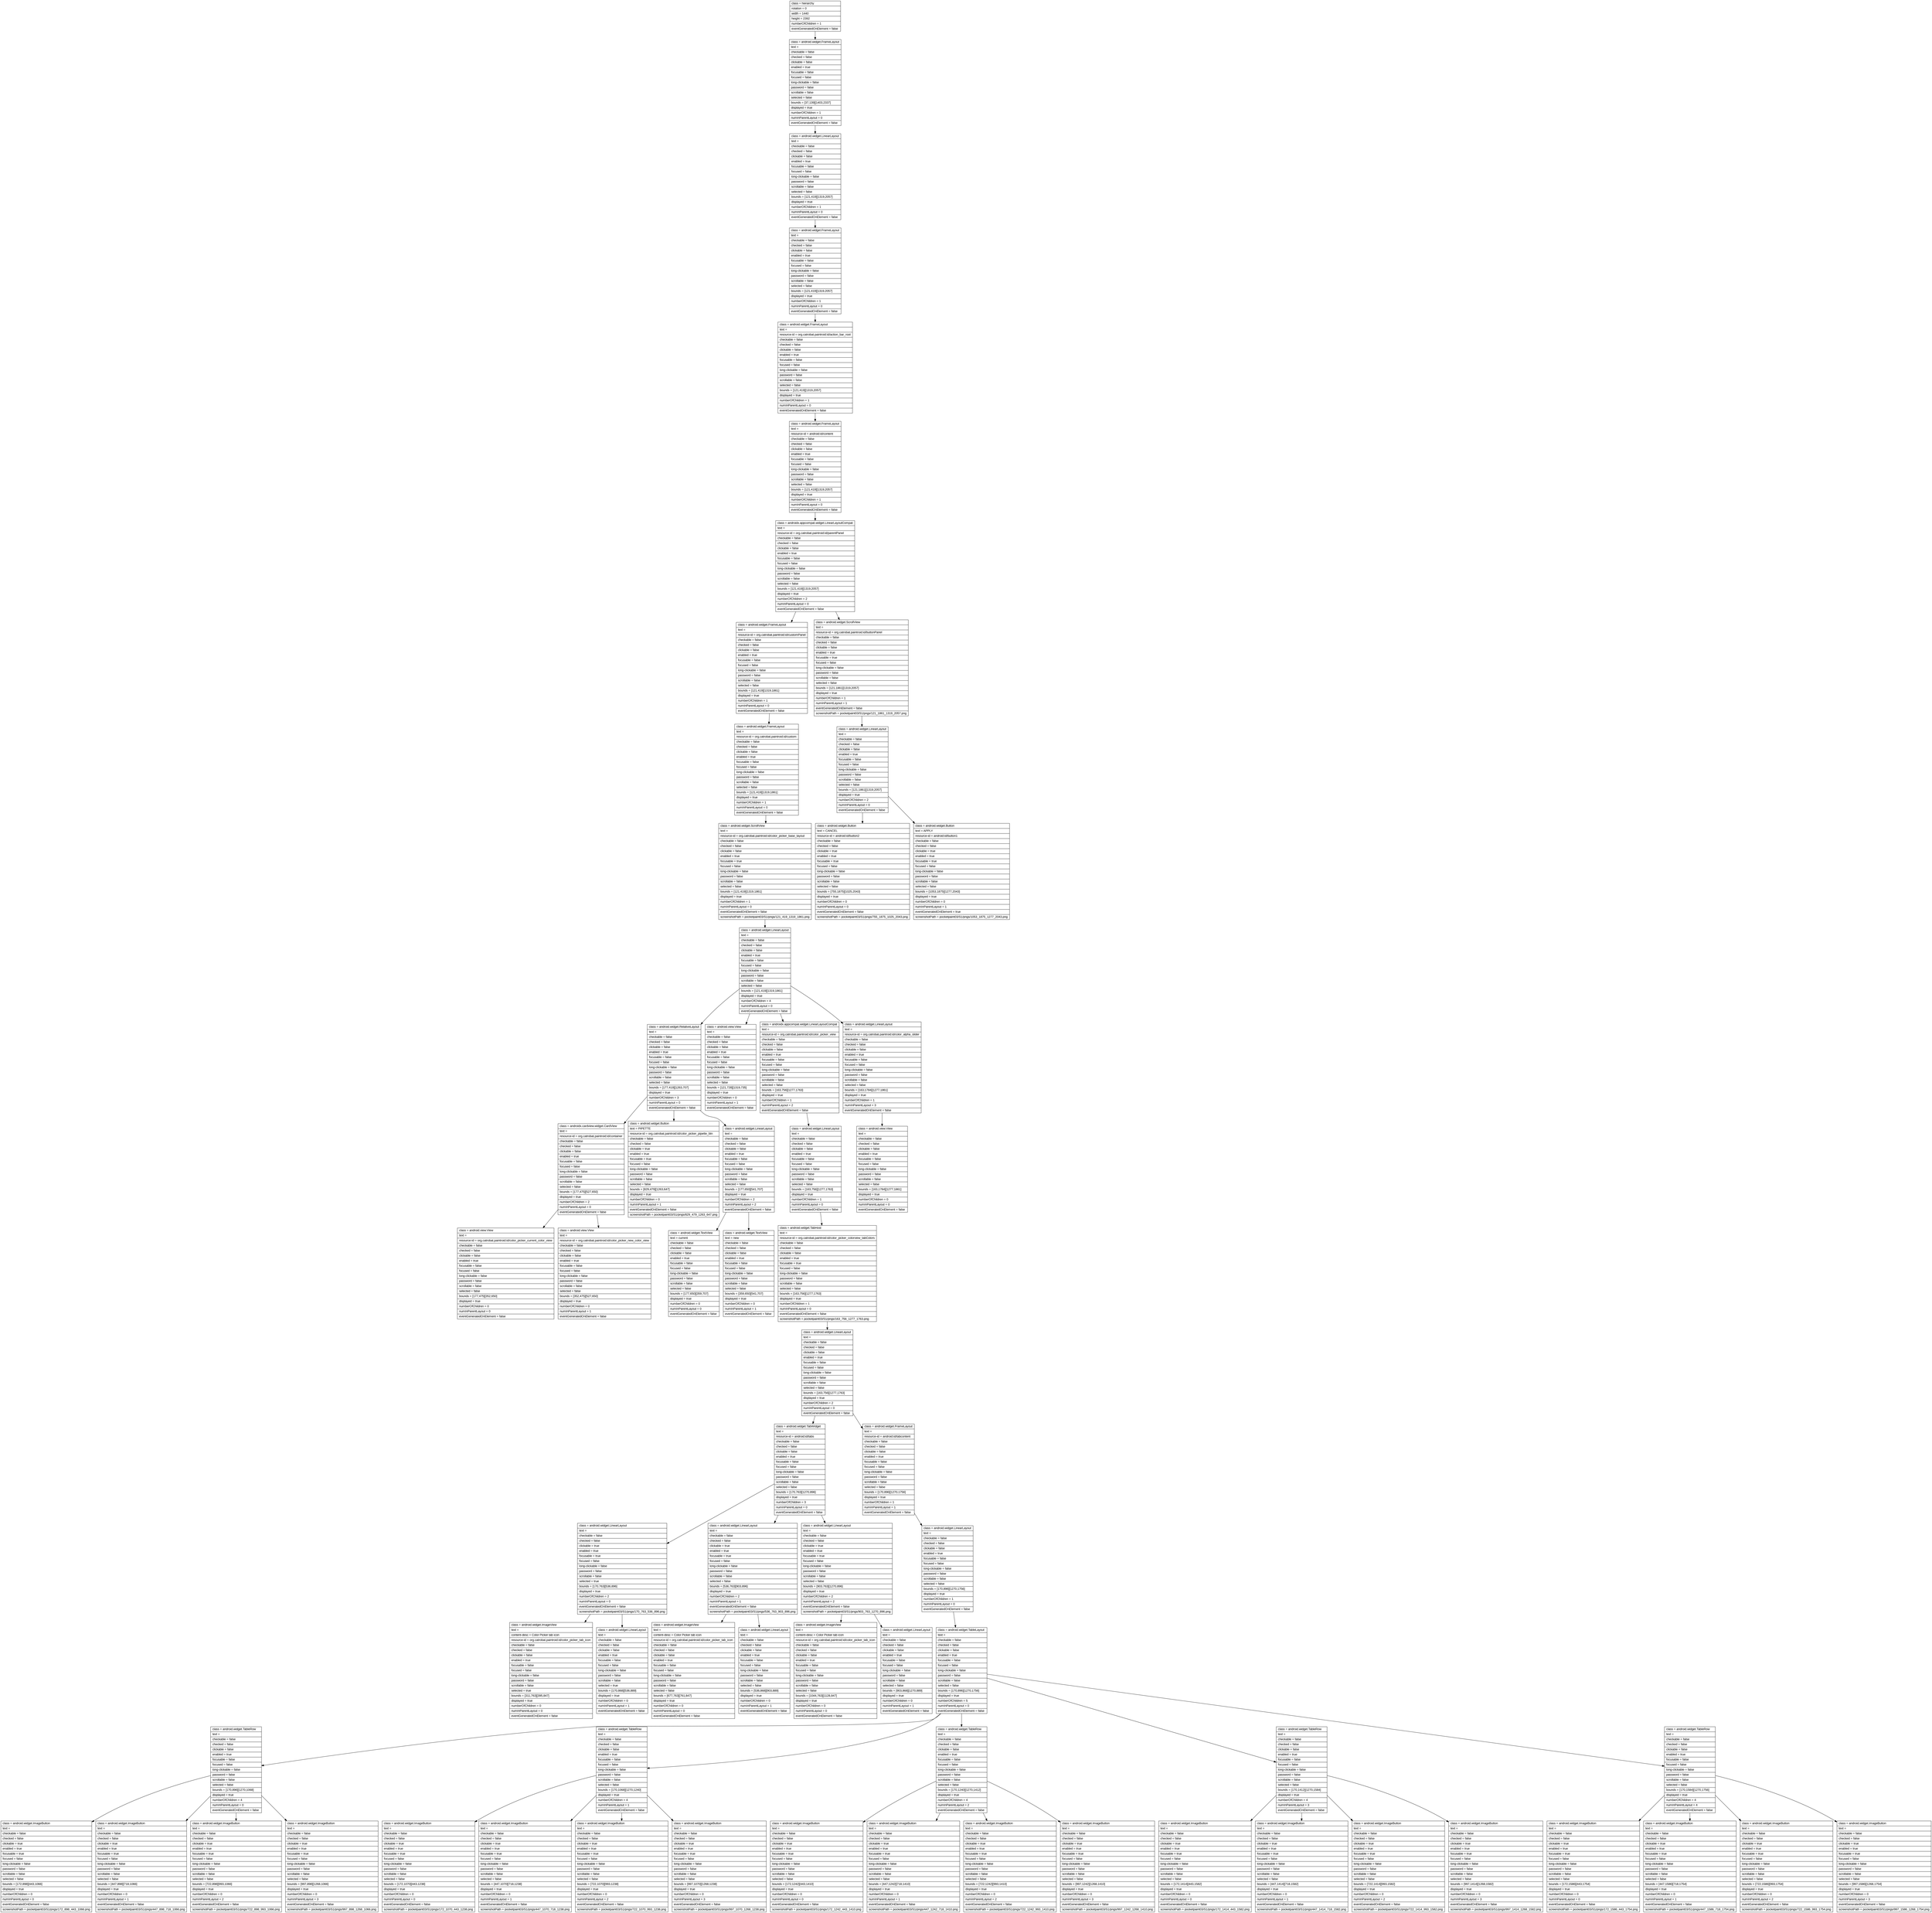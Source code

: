 digraph Layout {

	node [shape=record fontname=Arial];

	0	[label="{class = hierarchy\l|rotation = 0\l|width = 1440\l|height = 2392\l|numberOfChildren = 1\l|eventGeneratedOnElement = false \l}"]
	1	[label="{class = android.widget.FrameLayout\l|text = \l|checkable = false\l|checked = false\l|clickable = false\l|enabled = true\l|focusable = false\l|focused = false\l|long-clickable = false\l|password = false\l|scrollable = false\l|selected = false\l|bounds = [37,139][1403,2337]\l|displayed = true\l|numberOfChildren = 1\l|numInParentLayout = 0\l|eventGeneratedOnElement = false \l}"]
	2	[label="{class = android.widget.LinearLayout\l|text = \l|checkable = false\l|checked = false\l|clickable = false\l|enabled = true\l|focusable = false\l|focused = false\l|long-clickable = false\l|password = false\l|scrollable = false\l|selected = false\l|bounds = [121,419][1319,2057]\l|displayed = true\l|numberOfChildren = 1\l|numInParentLayout = 0\l|eventGeneratedOnElement = false \l}"]
	3	[label="{class = android.widget.FrameLayout\l|text = \l|checkable = false\l|checked = false\l|clickable = false\l|enabled = true\l|focusable = false\l|focused = false\l|long-clickable = false\l|password = false\l|scrollable = false\l|selected = false\l|bounds = [121,419][1319,2057]\l|displayed = true\l|numberOfChildren = 1\l|numInParentLayout = 0\l|eventGeneratedOnElement = false \l}"]
	4	[label="{class = android.widget.FrameLayout\l|text = \l|resource-id = org.catrobat.paintroid:id/action_bar_root\l|checkable = false\l|checked = false\l|clickable = false\l|enabled = true\l|focusable = false\l|focused = false\l|long-clickable = false\l|password = false\l|scrollable = false\l|selected = false\l|bounds = [121,419][1319,2057]\l|displayed = true\l|numberOfChildren = 1\l|numInParentLayout = 0\l|eventGeneratedOnElement = false \l}"]
	5	[label="{class = android.widget.FrameLayout\l|text = \l|resource-id = android:id/content\l|checkable = false\l|checked = false\l|clickable = false\l|enabled = true\l|focusable = false\l|focused = false\l|long-clickable = false\l|password = false\l|scrollable = false\l|selected = false\l|bounds = [121,419][1319,2057]\l|displayed = true\l|numberOfChildren = 1\l|numInParentLayout = 0\l|eventGeneratedOnElement = false \l}"]
	6	[label="{class = androidx.appcompat.widget.LinearLayoutCompat\l|text = \l|resource-id = org.catrobat.paintroid:id/parentPanel\l|checkable = false\l|checked = false\l|clickable = false\l|enabled = true\l|focusable = false\l|focused = false\l|long-clickable = false\l|password = false\l|scrollable = false\l|selected = false\l|bounds = [121,419][1319,2057]\l|displayed = true\l|numberOfChildren = 2\l|numInParentLayout = 0\l|eventGeneratedOnElement = false \l}"]
	7	[label="{class = android.widget.FrameLayout\l|text = \l|resource-id = org.catrobat.paintroid:id/customPanel\l|checkable = false\l|checked = false\l|clickable = false\l|enabled = true\l|focusable = false\l|focused = false\l|long-clickable = false\l|password = false\l|scrollable = false\l|selected = false\l|bounds = [121,419][1319,1861]\l|displayed = true\l|numberOfChildren = 1\l|numInParentLayout = 0\l|eventGeneratedOnElement = false \l}"]
	8	[label="{class = android.widget.ScrollView\l|text = \l|resource-id = org.catrobat.paintroid:id/buttonPanel\l|checkable = false\l|checked = false\l|clickable = false\l|enabled = true\l|focusable = true\l|focused = false\l|long-clickable = false\l|password = false\l|scrollable = false\l|selected = false\l|bounds = [121,1861][1319,2057]\l|displayed = true\l|numberOfChildren = 1\l|numInParentLayout = 1\l|eventGeneratedOnElement = false \l|screenshotPath = pocketpaint03/S1/pngs/121_1861_1319_2057.png\l}"]
	9	[label="{class = android.widget.FrameLayout\l|text = \l|resource-id = org.catrobat.paintroid:id/custom\l|checkable = false\l|checked = false\l|clickable = false\l|enabled = true\l|focusable = false\l|focused = false\l|long-clickable = false\l|password = false\l|scrollable = false\l|selected = false\l|bounds = [121,419][1319,1861]\l|displayed = true\l|numberOfChildren = 1\l|numInParentLayout = 0\l|eventGeneratedOnElement = false \l}"]
	10	[label="{class = android.widget.LinearLayout\l|text = \l|checkable = false\l|checked = false\l|clickable = false\l|enabled = true\l|focusable = false\l|focused = false\l|long-clickable = false\l|password = false\l|scrollable = false\l|selected = false\l|bounds = [121,1861][1319,2057]\l|displayed = true\l|numberOfChildren = 2\l|numInParentLayout = 0\l|eventGeneratedOnElement = false \l}"]
	11	[label="{class = android.widget.ScrollView\l|text = \l|resource-id = org.catrobat.paintroid:id/color_picker_base_layout\l|checkable = false\l|checked = false\l|clickable = false\l|enabled = true\l|focusable = true\l|focused = false\l|long-clickable = false\l|password = false\l|scrollable = false\l|selected = false\l|bounds = [121,419][1319,1861]\l|displayed = true\l|numberOfChildren = 1\l|numInParentLayout = 0\l|eventGeneratedOnElement = false \l|screenshotPath = pocketpaint03/S1/pngs/121_419_1319_1861.png\l}"]
	12	[label="{class = android.widget.Button\l|text = CANCEL\l|resource-id = android:id/button2\l|checkable = false\l|checked = false\l|clickable = true\l|enabled = true\l|focusable = true\l|focused = false\l|long-clickable = false\l|password = false\l|scrollable = false\l|selected = false\l|bounds = [755,1875][1025,2043]\l|displayed = true\l|numberOfChildren = 0\l|numInParentLayout = 0\l|eventGeneratedOnElement = false \l|screenshotPath = pocketpaint03/S1/pngs/755_1875_1025_2043.png\l}"]
	13	[label="{class = android.widget.Button\l|text = APPLY\l|resource-id = android:id/button1\l|checkable = false\l|checked = false\l|clickable = true\l|enabled = true\l|focusable = true\l|focused = false\l|long-clickable = false\l|password = false\l|scrollable = false\l|selected = false\l|bounds = [1053,1875][1277,2043]\l|displayed = true\l|numberOfChildren = 0\l|numInParentLayout = 1\l|eventGeneratedOnElement = true \l|screenshotPath = pocketpaint03/S1/pngs/1053_1875_1277_2043.png\l}"]
	14	[label="{class = android.widget.LinearLayout\l|text = \l|checkable = false\l|checked = false\l|clickable = false\l|enabled = true\l|focusable = false\l|focused = false\l|long-clickable = false\l|password = false\l|scrollable = false\l|selected = false\l|bounds = [121,419][1319,1861]\l|displayed = true\l|numberOfChildren = 4\l|numInParentLayout = 0\l|eventGeneratedOnElement = false \l}"]
	15	[label="{class = android.widget.RelativeLayout\l|text = \l|checkable = false\l|checked = false\l|clickable = false\l|enabled = true\l|focusable = false\l|focused = false\l|long-clickable = false\l|password = false\l|scrollable = false\l|selected = false\l|bounds = [177,419][1263,707]\l|displayed = true\l|numberOfChildren = 3\l|numInParentLayout = 0\l|eventGeneratedOnElement = false \l}"]
	16	[label="{class = android.view.View\l|text = \l|checkable = false\l|checked = false\l|clickable = false\l|enabled = true\l|focusable = false\l|focused = false\l|long-clickable = false\l|password = false\l|scrollable = false\l|selected = false\l|bounds = [121,728][1319,735]\l|displayed = true\l|numberOfChildren = 0\l|numInParentLayout = 1\l|eventGeneratedOnElement = false \l}"]
	17	[label="{class = androidx.appcompat.widget.LinearLayoutCompat\l|text = \l|resource-id = org.catrobat.paintroid:id/color_picker_view\l|checkable = false\l|checked = false\l|clickable = false\l|enabled = true\l|focusable = false\l|focused = false\l|long-clickable = false\l|password = false\l|scrollable = false\l|selected = false\l|bounds = [163,756][1277,1763]\l|displayed = true\l|numberOfChildren = 1\l|numInParentLayout = 2\l|eventGeneratedOnElement = false \l}"]
	18	[label="{class = android.widget.LinearLayout\l|text = \l|resource-id = org.catrobat.paintroid:id/color_alpha_slider\l|checkable = false\l|checked = false\l|clickable = false\l|enabled = true\l|focusable = false\l|focused = false\l|long-clickable = false\l|password = false\l|scrollable = false\l|selected = false\l|bounds = [163,1784][1277,1861]\l|displayed = true\l|numberOfChildren = 1\l|numInParentLayout = 3\l|eventGeneratedOnElement = false \l}"]
	19	[label="{class = androidx.cardview.widget.CardView\l|text = \l|resource-id = org.catrobat.paintroid:id/container\l|checkable = false\l|checked = false\l|clickable = false\l|enabled = true\l|focusable = false\l|focused = false\l|long-clickable = false\l|password = false\l|scrollable = false\l|selected = false\l|bounds = [177,475][527,650]\l|displayed = true\l|numberOfChildren = 2\l|numInParentLayout = 0\l|eventGeneratedOnElement = false \l}"]
	20	[label="{class = android.widget.Button\l|text = PIPETTE\l|resource-id = org.catrobat.paintroid:id/color_picker_pipette_btn\l|checkable = false\l|checked = false\l|clickable = true\l|enabled = true\l|focusable = true\l|focused = false\l|long-clickable = false\l|password = false\l|scrollable = false\l|selected = false\l|bounds = [829,479][1263,647]\l|displayed = true\l|numberOfChildren = 0\l|numInParentLayout = 1\l|eventGeneratedOnElement = false \l|screenshotPath = pocketpaint03/S1/pngs/829_479_1263_647.png\l}"]
	21	[label="{class = android.widget.LinearLayout\l|text = \l|checkable = false\l|checked = false\l|clickable = false\l|enabled = true\l|focusable = false\l|focused = false\l|long-clickable = false\l|password = false\l|scrollable = false\l|selected = false\l|bounds = [177,650][541,707]\l|displayed = true\l|numberOfChildren = 2\l|numInParentLayout = 2\l|eventGeneratedOnElement = false \l}"]
	22	[label="{class = android.widget.LinearLayout\l|text = \l|checkable = false\l|checked = false\l|clickable = false\l|enabled = true\l|focusable = false\l|focused = false\l|long-clickable = false\l|password = false\l|scrollable = false\l|selected = false\l|bounds = [163,756][1277,1763]\l|displayed = true\l|numberOfChildren = 1\l|numInParentLayout = 0\l|eventGeneratedOnElement = false \l}"]
	23	[label="{class = android.view.View\l|text = \l|checkable = false\l|checked = false\l|clickable = false\l|enabled = true\l|focusable = false\l|focused = false\l|long-clickable = false\l|password = false\l|scrollable = false\l|selected = false\l|bounds = [163,1784][1277,1861]\l|displayed = true\l|numberOfChildren = 0\l|numInParentLayout = 0\l|eventGeneratedOnElement = false \l}"]
	24	[label="{class = android.view.View\l|text = \l|resource-id = org.catrobat.paintroid:id/color_picker_current_color_view\l|checkable = false\l|checked = false\l|clickable = false\l|enabled = true\l|focusable = false\l|focused = false\l|long-clickable = false\l|password = false\l|scrollable = false\l|selected = false\l|bounds = [177,475][352,650]\l|displayed = true\l|numberOfChildren = 0\l|numInParentLayout = 0\l|eventGeneratedOnElement = false \l}"]
	25	[label="{class = android.view.View\l|text = \l|resource-id = org.catrobat.paintroid:id/color_picker_new_color_view\l|checkable = false\l|checked = false\l|clickable = false\l|enabled = true\l|focusable = false\l|focused = false\l|long-clickable = false\l|password = false\l|scrollable = false\l|selected = false\l|bounds = [352,475][527,650]\l|displayed = true\l|numberOfChildren = 0\l|numInParentLayout = 1\l|eventGeneratedOnElement = false \l}"]
	26	[label="{class = android.widget.TextView\l|text = current\l|checkable = false\l|checked = false\l|clickable = false\l|enabled = true\l|focusable = false\l|focused = false\l|long-clickable = false\l|password = false\l|scrollable = false\l|selected = false\l|bounds = [177,650][359,707]\l|displayed = true\l|numberOfChildren = 0\l|numInParentLayout = 0\l|eventGeneratedOnElement = false \l}"]
	27	[label="{class = android.widget.TextView\l|text = new\l|checkable = false\l|checked = false\l|clickable = false\l|enabled = true\l|focusable = false\l|focused = false\l|long-clickable = false\l|password = false\l|scrollable = false\l|selected = false\l|bounds = [359,650][541,707]\l|displayed = true\l|numberOfChildren = 0\l|numInParentLayout = 1\l|eventGeneratedOnElement = false \l}"]
	28	[label="{class = android.widget.TabHost\l|text = \l|resource-id = org.catrobat.paintroid:id/color_picker_colorview_tabColors\l|checkable = false\l|checked = false\l|clickable = false\l|enabled = true\l|focusable = true\l|focused = false\l|long-clickable = false\l|password = false\l|scrollable = false\l|selected = false\l|bounds = [163,756][1277,1763]\l|displayed = true\l|numberOfChildren = 1\l|numInParentLayout = 0\l|eventGeneratedOnElement = false \l|screenshotPath = pocketpaint03/S1/pngs/163_756_1277_1763.png\l}"]
	29	[label="{class = android.widget.LinearLayout\l|text = \l|checkable = false\l|checked = false\l|clickable = false\l|enabled = true\l|focusable = false\l|focused = false\l|long-clickable = false\l|password = false\l|scrollable = false\l|selected = false\l|bounds = [163,756][1277,1763]\l|displayed = true\l|numberOfChildren = 2\l|numInParentLayout = 0\l|eventGeneratedOnElement = false \l}"]
	30	[label="{class = android.widget.TabWidget\l|text = \l|resource-id = android:id/tabs\l|checkable = false\l|checked = false\l|clickable = false\l|enabled = true\l|focusable = false\l|focused = false\l|long-clickable = false\l|password = false\l|scrollable = false\l|selected = false\l|bounds = [170,763][1270,896]\l|displayed = true\l|numberOfChildren = 3\l|numInParentLayout = 0\l|eventGeneratedOnElement = false \l}"]
	31	[label="{class = android.widget.FrameLayout\l|text = \l|resource-id = android:id/tabcontent\l|checkable = false\l|checked = false\l|clickable = false\l|enabled = true\l|focusable = false\l|focused = false\l|long-clickable = false\l|password = false\l|scrollable = false\l|selected = false\l|bounds = [170,896][1270,1756]\l|displayed = true\l|numberOfChildren = 1\l|numInParentLayout = 1\l|eventGeneratedOnElement = false \l}"]
	32	[label="{class = android.widget.LinearLayout\l|text = \l|checkable = false\l|checked = false\l|clickable = true\l|enabled = true\l|focusable = true\l|focused = false\l|long-clickable = false\l|password = false\l|scrollable = false\l|selected = true\l|bounds = [170,763][536,896]\l|displayed = true\l|numberOfChildren = 2\l|numInParentLayout = 0\l|eventGeneratedOnElement = false \l|screenshotPath = pocketpaint03/S1/pngs/170_763_536_896.png\l}"]
	33	[label="{class = android.widget.LinearLayout\l|text = \l|checkable = false\l|checked = false\l|clickable = true\l|enabled = true\l|focusable = true\l|focused = false\l|long-clickable = false\l|password = false\l|scrollable = false\l|selected = false\l|bounds = [536,763][903,896]\l|displayed = true\l|numberOfChildren = 2\l|numInParentLayout = 1\l|eventGeneratedOnElement = false \l|screenshotPath = pocketpaint03/S1/pngs/536_763_903_896.png\l}"]
	34	[label="{class = android.widget.LinearLayout\l|text = \l|checkable = false\l|checked = false\l|clickable = true\l|enabled = true\l|focusable = true\l|focused = false\l|long-clickable = false\l|password = false\l|scrollable = false\l|selected = false\l|bounds = [903,763][1270,896]\l|displayed = true\l|numberOfChildren = 2\l|numInParentLayout = 2\l|eventGeneratedOnElement = false \l|screenshotPath = pocketpaint03/S1/pngs/903_763_1270_896.png\l}"]
	35	[label="{class = android.widget.LinearLayout\l|text = \l|checkable = false\l|checked = false\l|clickable = false\l|enabled = true\l|focusable = false\l|focused = false\l|long-clickable = false\l|password = false\l|scrollable = false\l|selected = false\l|bounds = [170,896][1270,1756]\l|displayed = true\l|numberOfChildren = 1\l|numInParentLayout = 0\l|eventGeneratedOnElement = false \l}"]
	36	[label="{class = android.widget.ImageView\l|text = \l|content-desc = Color Picker tab icon\l|resource-id = org.catrobat.paintroid:id/color_picker_tab_icon\l|checkable = false\l|checked = false\l|clickable = false\l|enabled = true\l|focusable = false\l|focused = false\l|long-clickable = false\l|password = false\l|scrollable = false\l|selected = true\l|bounds = [311,763][395,847]\l|displayed = true\l|numberOfChildren = 0\l|numInParentLayout = 0\l|eventGeneratedOnElement = false \l}"]
	37	[label="{class = android.widget.LinearLayout\l|text = \l|checkable = false\l|checked = false\l|clickable = false\l|enabled = true\l|focusable = false\l|focused = false\l|long-clickable = false\l|password = false\l|scrollable = false\l|selected = true\l|bounds = [170,868][536,889]\l|displayed = true\l|numberOfChildren = 0\l|numInParentLayout = 1\l|eventGeneratedOnElement = false \l}"]
	38	[label="{class = android.widget.ImageView\l|text = \l|content-desc = Color Picker tab icon\l|resource-id = org.catrobat.paintroid:id/color_picker_tab_icon\l|checkable = false\l|checked = false\l|clickable = false\l|enabled = true\l|focusable = false\l|focused = false\l|long-clickable = false\l|password = false\l|scrollable = false\l|selected = false\l|bounds = [677,763][761,847]\l|displayed = true\l|numberOfChildren = 0\l|numInParentLayout = 0\l|eventGeneratedOnElement = false \l}"]
	39	[label="{class = android.widget.LinearLayout\l|text = \l|checkable = false\l|checked = false\l|clickable = false\l|enabled = true\l|focusable = false\l|focused = false\l|long-clickable = false\l|password = false\l|scrollable = false\l|selected = false\l|bounds = [536,868][903,889]\l|displayed = true\l|numberOfChildren = 0\l|numInParentLayout = 1\l|eventGeneratedOnElement = false \l}"]
	40	[label="{class = android.widget.ImageView\l|text = \l|content-desc = Color Picker tab icon\l|resource-id = org.catrobat.paintroid:id/color_picker_tab_icon\l|checkable = false\l|checked = false\l|clickable = false\l|enabled = true\l|focusable = false\l|focused = false\l|long-clickable = false\l|password = false\l|scrollable = false\l|selected = false\l|bounds = [1044,763][1128,847]\l|displayed = true\l|numberOfChildren = 0\l|numInParentLayout = 0\l|eventGeneratedOnElement = false \l}"]
	41	[label="{class = android.widget.LinearLayout\l|text = \l|checkable = false\l|checked = false\l|clickable = false\l|enabled = true\l|focusable = false\l|focused = false\l|long-clickable = false\l|password = false\l|scrollable = false\l|selected = false\l|bounds = [903,868][1270,889]\l|displayed = true\l|numberOfChildren = 0\l|numInParentLayout = 1\l|eventGeneratedOnElement = false \l}"]
	42	[label="{class = android.widget.TableLayout\l|text = \l|checkable = false\l|checked = false\l|clickable = false\l|enabled = true\l|focusable = false\l|focused = false\l|long-clickable = false\l|password = false\l|scrollable = false\l|selected = false\l|bounds = [170,896][1270,1756]\l|displayed = true\l|numberOfChildren = 5\l|numInParentLayout = 0\l|eventGeneratedOnElement = false \l}"]
	43	[label="{class = android.widget.TableRow\l|text = \l|checkable = false\l|checked = false\l|clickable = false\l|enabled = true\l|focusable = false\l|focused = false\l|long-clickable = false\l|password = false\l|scrollable = false\l|selected = false\l|bounds = [170,896][1270,1068]\l|displayed = true\l|numberOfChildren = 4\l|numInParentLayout = 0\l|eventGeneratedOnElement = false \l}"]
	44	[label="{class = android.widget.TableRow\l|text = \l|checkable = false\l|checked = false\l|clickable = false\l|enabled = true\l|focusable = false\l|focused = false\l|long-clickable = false\l|password = false\l|scrollable = false\l|selected = false\l|bounds = [170,1068][1270,1240]\l|displayed = true\l|numberOfChildren = 4\l|numInParentLayout = 1\l|eventGeneratedOnElement = false \l}"]
	45	[label="{class = android.widget.TableRow\l|text = \l|checkable = false\l|checked = false\l|clickable = false\l|enabled = true\l|focusable = false\l|focused = false\l|long-clickable = false\l|password = false\l|scrollable = false\l|selected = false\l|bounds = [170,1240][1270,1412]\l|displayed = true\l|numberOfChildren = 4\l|numInParentLayout = 2\l|eventGeneratedOnElement = false \l}"]
	46	[label="{class = android.widget.TableRow\l|text = \l|checkable = false\l|checked = false\l|clickable = false\l|enabled = true\l|focusable = false\l|focused = false\l|long-clickable = false\l|password = false\l|scrollable = false\l|selected = false\l|bounds = [170,1412][1270,1584]\l|displayed = true\l|numberOfChildren = 4\l|numInParentLayout = 3\l|eventGeneratedOnElement = false \l}"]
	47	[label="{class = android.widget.TableRow\l|text = \l|checkable = false\l|checked = false\l|clickable = false\l|enabled = true\l|focusable = false\l|focused = false\l|long-clickable = false\l|password = false\l|scrollable = false\l|selected = false\l|bounds = [170,1584][1270,1756]\l|displayed = true\l|numberOfChildren = 4\l|numInParentLayout = 4\l|eventGeneratedOnElement = false \l}"]
	48	[label="{class = android.widget.ImageButton\l|text = \l|checkable = false\l|checked = false\l|clickable = true\l|enabled = true\l|focusable = true\l|focused = false\l|long-clickable = false\l|password = false\l|scrollable = false\l|selected = false\l|bounds = [172,898][443,1066]\l|displayed = true\l|numberOfChildren = 0\l|numInParentLayout = 0\l|eventGeneratedOnElement = false \l|screenshotPath = pocketpaint03/S1/pngs/172_898_443_1066.png\l}"]
	49	[label="{class = android.widget.ImageButton\l|text = \l|checkable = false\l|checked = false\l|clickable = true\l|enabled = true\l|focusable = true\l|focused = false\l|long-clickable = false\l|password = false\l|scrollable = false\l|selected = false\l|bounds = [447,898][718,1066]\l|displayed = true\l|numberOfChildren = 0\l|numInParentLayout = 1\l|eventGeneratedOnElement = false \l|screenshotPath = pocketpaint03/S1/pngs/447_898_718_1066.png\l}"]
	50	[label="{class = android.widget.ImageButton\l|text = \l|checkable = false\l|checked = false\l|clickable = true\l|enabled = true\l|focusable = true\l|focused = false\l|long-clickable = false\l|password = false\l|scrollable = false\l|selected = false\l|bounds = [722,898][993,1066]\l|displayed = true\l|numberOfChildren = 0\l|numInParentLayout = 2\l|eventGeneratedOnElement = false \l|screenshotPath = pocketpaint03/S1/pngs/722_898_993_1066.png\l}"]
	51	[label="{class = android.widget.ImageButton\l|text = \l|checkable = false\l|checked = false\l|clickable = true\l|enabled = true\l|focusable = true\l|focused = false\l|long-clickable = false\l|password = false\l|scrollable = false\l|selected = false\l|bounds = [997,898][1268,1066]\l|displayed = true\l|numberOfChildren = 0\l|numInParentLayout = 3\l|eventGeneratedOnElement = false \l|screenshotPath = pocketpaint03/S1/pngs/997_898_1268_1066.png\l}"]
	52	[label="{class = android.widget.ImageButton\l|text = \l|checkable = false\l|checked = false\l|clickable = true\l|enabled = true\l|focusable = true\l|focused = false\l|long-clickable = false\l|password = false\l|scrollable = false\l|selected = false\l|bounds = [172,1070][443,1238]\l|displayed = true\l|numberOfChildren = 0\l|numInParentLayout = 0\l|eventGeneratedOnElement = false \l|screenshotPath = pocketpaint03/S1/pngs/172_1070_443_1238.png\l}"]
	53	[label="{class = android.widget.ImageButton\l|text = \l|checkable = false\l|checked = false\l|clickable = true\l|enabled = true\l|focusable = true\l|focused = false\l|long-clickable = false\l|password = false\l|scrollable = false\l|selected = false\l|bounds = [447,1070][718,1238]\l|displayed = true\l|numberOfChildren = 0\l|numInParentLayout = 1\l|eventGeneratedOnElement = false \l|screenshotPath = pocketpaint03/S1/pngs/447_1070_718_1238.png\l}"]
	54	[label="{class = android.widget.ImageButton\l|text = \l|checkable = false\l|checked = false\l|clickable = true\l|enabled = true\l|focusable = true\l|focused = false\l|long-clickable = false\l|password = false\l|scrollable = false\l|selected = false\l|bounds = [722,1070][993,1238]\l|displayed = true\l|numberOfChildren = 0\l|numInParentLayout = 2\l|eventGeneratedOnElement = false \l|screenshotPath = pocketpaint03/S1/pngs/722_1070_993_1238.png\l}"]
	55	[label="{class = android.widget.ImageButton\l|text = \l|checkable = false\l|checked = false\l|clickable = true\l|enabled = true\l|focusable = true\l|focused = false\l|long-clickable = false\l|password = false\l|scrollable = false\l|selected = false\l|bounds = [997,1070][1268,1238]\l|displayed = true\l|numberOfChildren = 0\l|numInParentLayout = 3\l|eventGeneratedOnElement = false \l|screenshotPath = pocketpaint03/S1/pngs/997_1070_1268_1238.png\l}"]
	56	[label="{class = android.widget.ImageButton\l|text = \l|checkable = false\l|checked = false\l|clickable = true\l|enabled = true\l|focusable = true\l|focused = false\l|long-clickable = false\l|password = false\l|scrollable = false\l|selected = false\l|bounds = [172,1242][443,1410]\l|displayed = true\l|numberOfChildren = 0\l|numInParentLayout = 0\l|eventGeneratedOnElement = false \l|screenshotPath = pocketpaint03/S1/pngs/172_1242_443_1410.png\l}"]
	57	[label="{class = android.widget.ImageButton\l|text = \l|checkable = false\l|checked = false\l|clickable = true\l|enabled = true\l|focusable = true\l|focused = false\l|long-clickable = false\l|password = false\l|scrollable = false\l|selected = false\l|bounds = [447,1242][718,1410]\l|displayed = true\l|numberOfChildren = 0\l|numInParentLayout = 1\l|eventGeneratedOnElement = false \l|screenshotPath = pocketpaint03/S1/pngs/447_1242_718_1410.png\l}"]
	58	[label="{class = android.widget.ImageButton\l|text = \l|checkable = false\l|checked = false\l|clickable = true\l|enabled = true\l|focusable = true\l|focused = false\l|long-clickable = false\l|password = false\l|scrollable = false\l|selected = false\l|bounds = [722,1242][993,1410]\l|displayed = true\l|numberOfChildren = 0\l|numInParentLayout = 2\l|eventGeneratedOnElement = false \l|screenshotPath = pocketpaint03/S1/pngs/722_1242_993_1410.png\l}"]
	59	[label="{class = android.widget.ImageButton\l|text = \l|checkable = false\l|checked = false\l|clickable = true\l|enabled = true\l|focusable = true\l|focused = false\l|long-clickable = false\l|password = false\l|scrollable = false\l|selected = false\l|bounds = [997,1242][1268,1410]\l|displayed = true\l|numberOfChildren = 0\l|numInParentLayout = 3\l|eventGeneratedOnElement = false \l|screenshotPath = pocketpaint03/S1/pngs/997_1242_1268_1410.png\l}"]
	60	[label="{class = android.widget.ImageButton\l|text = \l|checkable = false\l|checked = false\l|clickable = true\l|enabled = true\l|focusable = true\l|focused = false\l|long-clickable = false\l|password = false\l|scrollable = false\l|selected = false\l|bounds = [172,1414][443,1582]\l|displayed = true\l|numberOfChildren = 0\l|numInParentLayout = 0\l|eventGeneratedOnElement = false \l|screenshotPath = pocketpaint03/S1/pngs/172_1414_443_1582.png\l}"]
	61	[label="{class = android.widget.ImageButton\l|text = \l|checkable = false\l|checked = false\l|clickable = true\l|enabled = true\l|focusable = true\l|focused = false\l|long-clickable = false\l|password = false\l|scrollable = false\l|selected = false\l|bounds = [447,1414][718,1582]\l|displayed = true\l|numberOfChildren = 0\l|numInParentLayout = 1\l|eventGeneratedOnElement = false \l|screenshotPath = pocketpaint03/S1/pngs/447_1414_718_1582.png\l}"]
	62	[label="{class = android.widget.ImageButton\l|text = \l|checkable = false\l|checked = false\l|clickable = true\l|enabled = true\l|focusable = true\l|focused = false\l|long-clickable = false\l|password = false\l|scrollable = false\l|selected = false\l|bounds = [722,1414][993,1582]\l|displayed = true\l|numberOfChildren = 0\l|numInParentLayout = 2\l|eventGeneratedOnElement = false \l|screenshotPath = pocketpaint03/S1/pngs/722_1414_993_1582.png\l}"]
	63	[label="{class = android.widget.ImageButton\l|text = \l|checkable = false\l|checked = false\l|clickable = true\l|enabled = true\l|focusable = true\l|focused = false\l|long-clickable = false\l|password = false\l|scrollable = false\l|selected = false\l|bounds = [997,1414][1268,1582]\l|displayed = true\l|numberOfChildren = 0\l|numInParentLayout = 3\l|eventGeneratedOnElement = false \l|screenshotPath = pocketpaint03/S1/pngs/997_1414_1268_1582.png\l}"]
	64	[label="{class = android.widget.ImageButton\l|text = \l|checkable = false\l|checked = false\l|clickable = true\l|enabled = true\l|focusable = true\l|focused = false\l|long-clickable = false\l|password = false\l|scrollable = false\l|selected = false\l|bounds = [172,1586][443,1754]\l|displayed = true\l|numberOfChildren = 0\l|numInParentLayout = 0\l|eventGeneratedOnElement = false \l|screenshotPath = pocketpaint03/S1/pngs/172_1586_443_1754.png\l}"]
	65	[label="{class = android.widget.ImageButton\l|text = \l|checkable = false\l|checked = false\l|clickable = true\l|enabled = true\l|focusable = true\l|focused = false\l|long-clickable = false\l|password = false\l|scrollable = false\l|selected = false\l|bounds = [447,1586][718,1754]\l|displayed = true\l|numberOfChildren = 0\l|numInParentLayout = 1\l|eventGeneratedOnElement = false \l|screenshotPath = pocketpaint03/S1/pngs/447_1586_718_1754.png\l}"]
	66	[label="{class = android.widget.ImageButton\l|text = \l|checkable = false\l|checked = false\l|clickable = true\l|enabled = true\l|focusable = true\l|focused = false\l|long-clickable = false\l|password = false\l|scrollable = false\l|selected = false\l|bounds = [722,1586][993,1754]\l|displayed = true\l|numberOfChildren = 0\l|numInParentLayout = 2\l|eventGeneratedOnElement = false \l|screenshotPath = pocketpaint03/S1/pngs/722_1586_993_1754.png\l}"]
	67	[label="{class = android.widget.ImageButton\l|text = \l|checkable = false\l|checked = false\l|clickable = true\l|enabled = true\l|focusable = true\l|focused = false\l|long-clickable = false\l|password = false\l|scrollable = false\l|selected = false\l|bounds = [997,1586][1268,1754]\l|displayed = true\l|numberOfChildren = 0\l|numInParentLayout = 3\l|eventGeneratedOnElement = false \l|screenshotPath = pocketpaint03/S1/pngs/997_1586_1268_1754.png\l}"]


	0 -> 1
	1 -> 2
	2 -> 3
	3 -> 4
	4 -> 5
	5 -> 6
	6 -> 7
	6 -> 8
	7 -> 9
	8 -> 10
	9 -> 11
	10 -> 12
	10 -> 13
	11 -> 14
	14 -> 15
	14 -> 16
	14 -> 17
	14 -> 18
	15 -> 19
	15 -> 20
	15 -> 21
	17 -> 22
	18 -> 23
	19 -> 24
	19 -> 25
	21 -> 26
	21 -> 27
	22 -> 28
	28 -> 29
	29 -> 30
	29 -> 31
	30 -> 32
	30 -> 33
	30 -> 34
	31 -> 35
	32 -> 36
	32 -> 37
	33 -> 38
	33 -> 39
	34 -> 40
	34 -> 41
	35 -> 42
	42 -> 43
	42 -> 44
	42 -> 45
	42 -> 46
	42 -> 47
	43 -> 48
	43 -> 49
	43 -> 50
	43 -> 51
	44 -> 52
	44 -> 53
	44 -> 54
	44 -> 55
	45 -> 56
	45 -> 57
	45 -> 58
	45 -> 59
	46 -> 60
	46 -> 61
	46 -> 62
	46 -> 63
	47 -> 64
	47 -> 65
	47 -> 66
	47 -> 67


}
